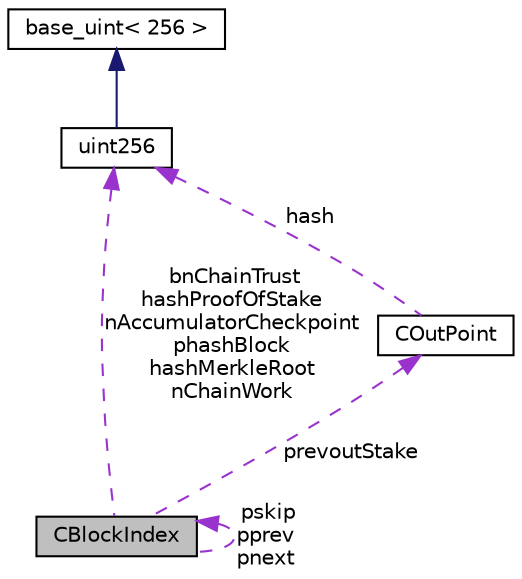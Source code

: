 digraph "CBlockIndex"
{
 // LATEX_PDF_SIZE
  edge [fontname="Helvetica",fontsize="10",labelfontname="Helvetica",labelfontsize="10"];
  node [fontname="Helvetica",fontsize="10",shape=record];
  Node2 [label="CBlockIndex",height=0.2,width=0.4,color="black", fillcolor="grey75", style="filled", fontcolor="black",tooltip=" "];
  Node3 -> Node2 [dir="back",color="darkorchid3",fontsize="10",style="dashed",label=" prevoutStake" ,fontname="Helvetica"];
  Node3 [label="COutPoint",height=0.2,width=0.4,color="black", fillcolor="white", style="filled",URL="$class_c_out_point.html",tooltip=" "];
  Node4 -> Node3 [dir="back",color="darkorchid3",fontsize="10",style="dashed",label=" hash" ,fontname="Helvetica"];
  Node4 [label="uint256",height=0.2,width=0.4,color="black", fillcolor="white", style="filled",URL="$classuint256.html",tooltip=" "];
  Node5 -> Node4 [dir="back",color="midnightblue",fontsize="10",style="solid",fontname="Helvetica"];
  Node5 [label="base_uint\< 256 \>",height=0.2,width=0.4,color="black", fillcolor="white", style="filled",URL="$classbase__uint.html",tooltip=" "];
  Node2 -> Node2 [dir="back",color="darkorchid3",fontsize="10",style="dashed",label=" pskip\npprev\npnext" ,fontname="Helvetica"];
  Node4 -> Node2 [dir="back",color="darkorchid3",fontsize="10",style="dashed",label=" bnChainTrust\nhashProofOfStake\nnAccumulatorCheckpoint\nphashBlock\nhashMerkleRoot\nnChainWork" ,fontname="Helvetica"];
}
